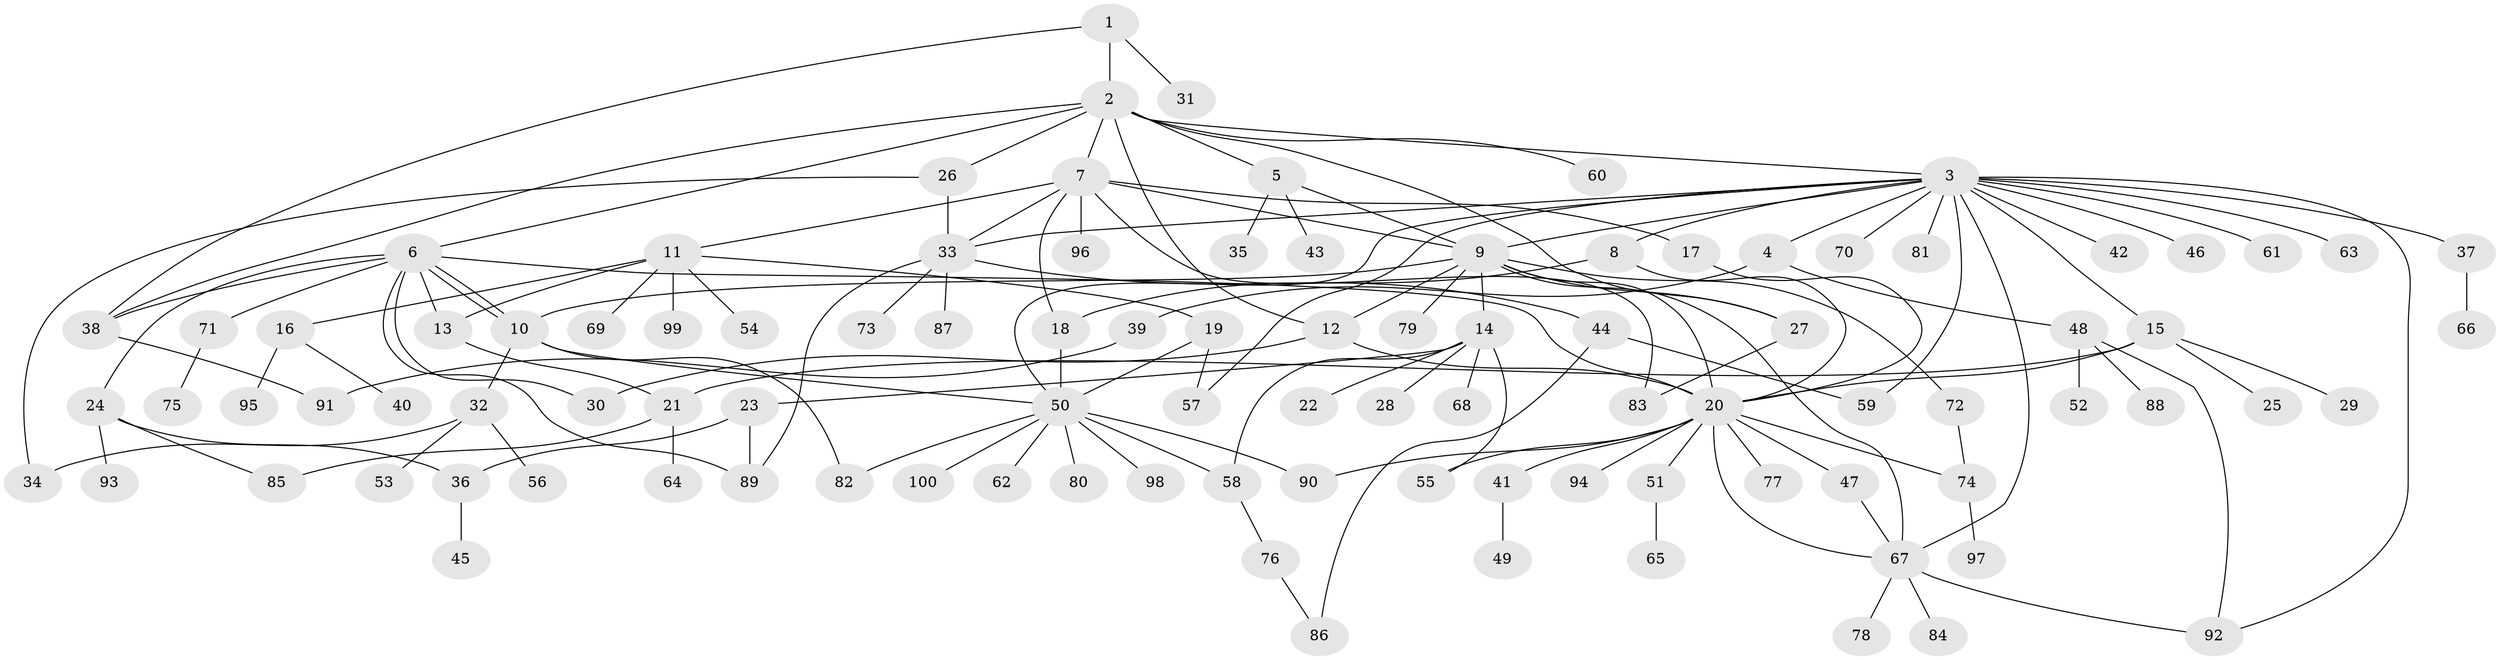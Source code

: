 // coarse degree distribution, {2: 0.136986301369863, 12: 0.0273972602739726, 18: 0.0136986301369863, 3: 0.1506849315068493, 8: 0.0273972602739726, 10: 0.0273972602739726, 6: 0.0410958904109589, 4: 0.0684931506849315, 5: 0.0136986301369863, 15: 0.0136986301369863, 1: 0.4794520547945205}
// Generated by graph-tools (version 1.1) at 2025/41/03/06/25 10:41:48]
// undirected, 100 vertices, 141 edges
graph export_dot {
graph [start="1"]
  node [color=gray90,style=filled];
  1;
  2;
  3;
  4;
  5;
  6;
  7;
  8;
  9;
  10;
  11;
  12;
  13;
  14;
  15;
  16;
  17;
  18;
  19;
  20;
  21;
  22;
  23;
  24;
  25;
  26;
  27;
  28;
  29;
  30;
  31;
  32;
  33;
  34;
  35;
  36;
  37;
  38;
  39;
  40;
  41;
  42;
  43;
  44;
  45;
  46;
  47;
  48;
  49;
  50;
  51;
  52;
  53;
  54;
  55;
  56;
  57;
  58;
  59;
  60;
  61;
  62;
  63;
  64;
  65;
  66;
  67;
  68;
  69;
  70;
  71;
  72;
  73;
  74;
  75;
  76;
  77;
  78;
  79;
  80;
  81;
  82;
  83;
  84;
  85;
  86;
  87;
  88;
  89;
  90;
  91;
  92;
  93;
  94;
  95;
  96;
  97;
  98;
  99;
  100;
  1 -- 2;
  1 -- 31;
  1 -- 38;
  2 -- 3;
  2 -- 5;
  2 -- 6;
  2 -- 7;
  2 -- 12;
  2 -- 26;
  2 -- 27;
  2 -- 38;
  2 -- 60;
  3 -- 4;
  3 -- 8;
  3 -- 9;
  3 -- 15;
  3 -- 33;
  3 -- 37;
  3 -- 42;
  3 -- 46;
  3 -- 50;
  3 -- 57;
  3 -- 59;
  3 -- 61;
  3 -- 63;
  3 -- 67;
  3 -- 70;
  3 -- 81;
  3 -- 92;
  4 -- 39;
  4 -- 48;
  5 -- 9;
  5 -- 35;
  5 -- 43;
  6 -- 10;
  6 -- 10;
  6 -- 13;
  6 -- 20;
  6 -- 24;
  6 -- 30;
  6 -- 38;
  6 -- 71;
  6 -- 89;
  7 -- 9;
  7 -- 11;
  7 -- 17;
  7 -- 18;
  7 -- 33;
  7 -- 83;
  7 -- 96;
  8 -- 18;
  8 -- 20;
  9 -- 10;
  9 -- 12;
  9 -- 14;
  9 -- 20;
  9 -- 27;
  9 -- 67;
  9 -- 72;
  9 -- 79;
  10 -- 32;
  10 -- 50;
  10 -- 82;
  11 -- 13;
  11 -- 16;
  11 -- 19;
  11 -- 54;
  11 -- 69;
  11 -- 99;
  12 -- 20;
  12 -- 30;
  13 -- 21;
  14 -- 22;
  14 -- 23;
  14 -- 28;
  14 -- 55;
  14 -- 58;
  14 -- 68;
  15 -- 20;
  15 -- 21;
  15 -- 25;
  15 -- 29;
  16 -- 40;
  16 -- 95;
  17 -- 20;
  18 -- 50;
  19 -- 50;
  19 -- 57;
  20 -- 41;
  20 -- 47;
  20 -- 51;
  20 -- 55;
  20 -- 67;
  20 -- 74;
  20 -- 77;
  20 -- 90;
  20 -- 94;
  21 -- 64;
  21 -- 85;
  23 -- 36;
  23 -- 89;
  24 -- 36;
  24 -- 85;
  24 -- 93;
  26 -- 33;
  26 -- 34;
  27 -- 83;
  32 -- 34;
  32 -- 53;
  32 -- 56;
  33 -- 44;
  33 -- 73;
  33 -- 87;
  33 -- 89;
  36 -- 45;
  37 -- 66;
  38 -- 91;
  39 -- 91;
  41 -- 49;
  44 -- 59;
  44 -- 86;
  47 -- 67;
  48 -- 52;
  48 -- 88;
  48 -- 92;
  50 -- 58;
  50 -- 62;
  50 -- 80;
  50 -- 82;
  50 -- 90;
  50 -- 98;
  50 -- 100;
  51 -- 65;
  58 -- 76;
  67 -- 78;
  67 -- 84;
  67 -- 92;
  71 -- 75;
  72 -- 74;
  74 -- 97;
  76 -- 86;
}

